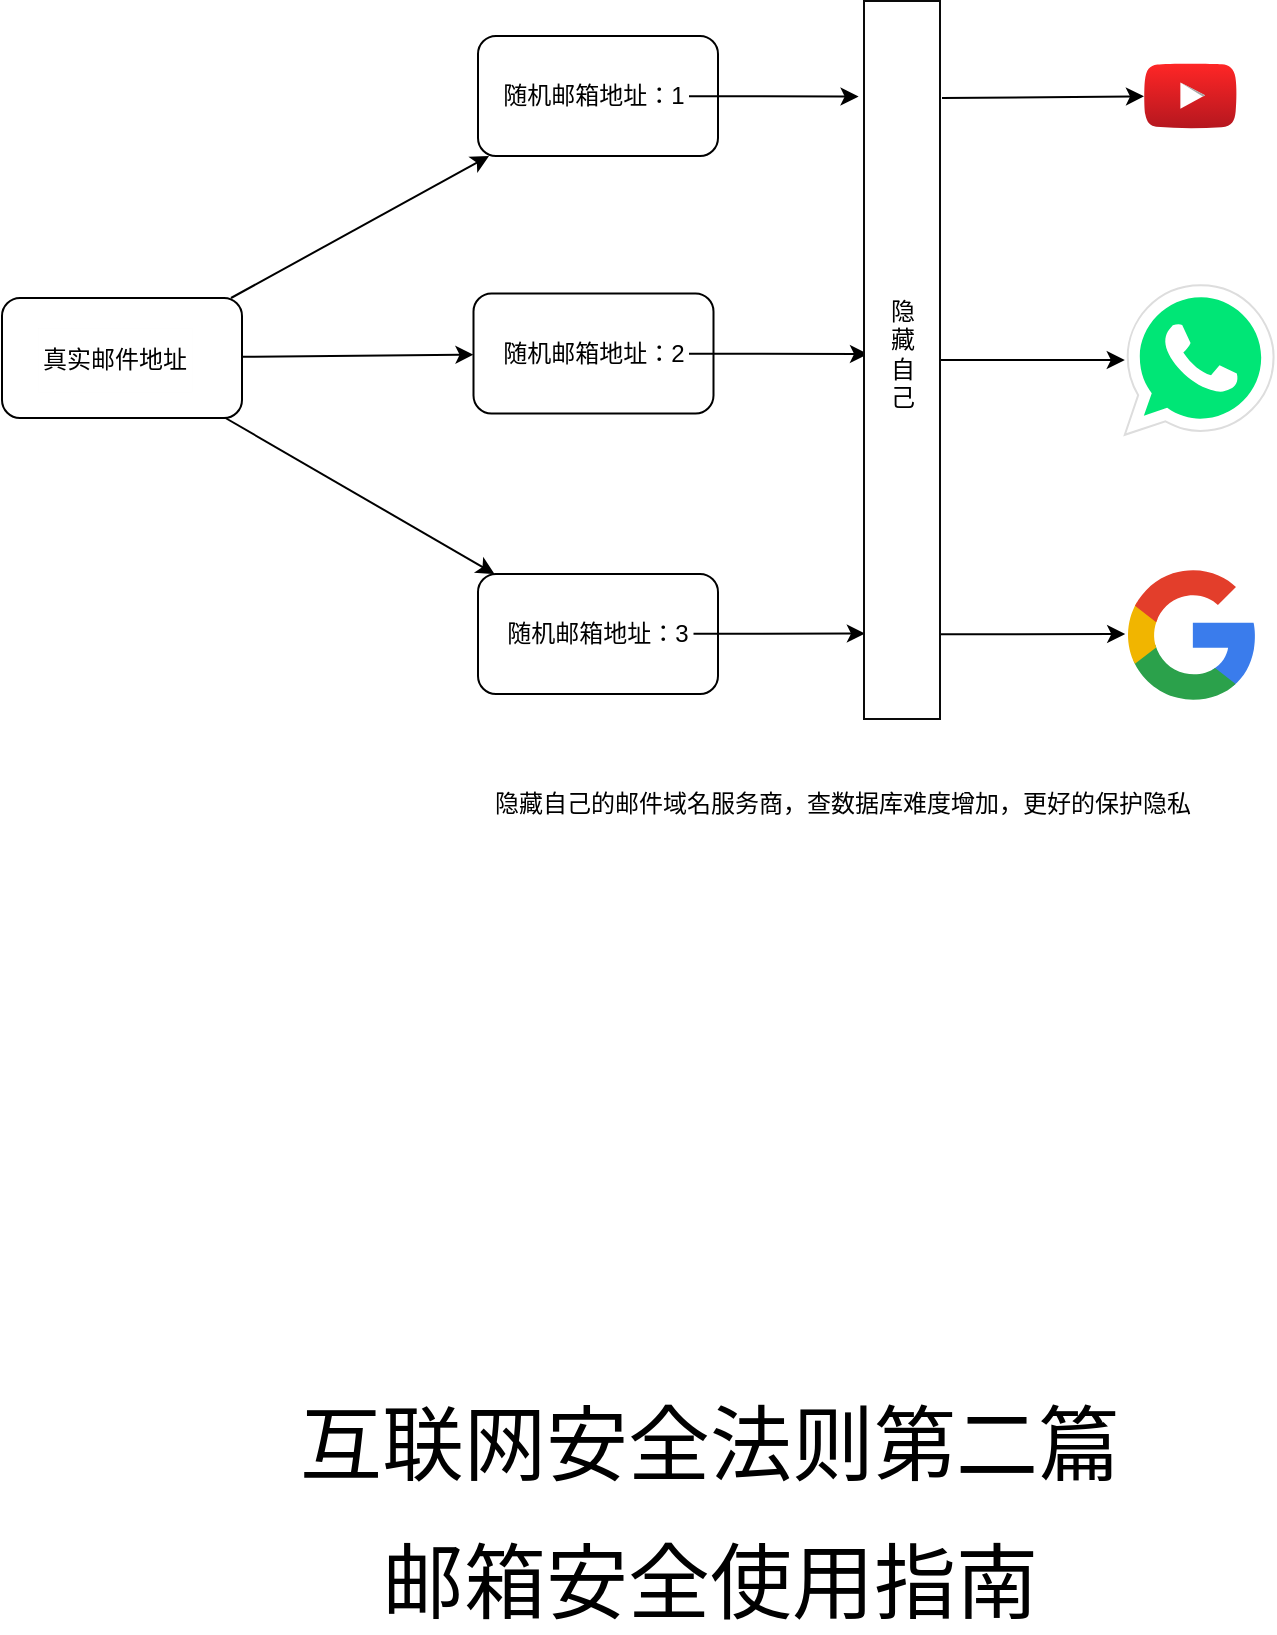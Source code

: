 <mxfile>
    <diagram id="4IgImWF9UjbIaR0xkNWd" name="邮箱">
        <mxGraphModel dx="641" dy="432" grid="0" gridSize="10" guides="1" tooltips="1" connect="1" arrows="1" fold="1" page="0" pageScale="1" pageWidth="1169" pageHeight="827" background="#ffffff" math="0" shadow="0">
            <root>
                <mxCell id="0"/>
                <mxCell id="1" parent="0"/>
                <mxCell id="4" value="" style="edgeStyle=none;html=1;strokeColor=#000000;rounded=1;" parent="1" source="2" target="3" edge="1">
                    <mxGeometry relative="1" as="geometry"/>
                </mxCell>
                <mxCell id="7" value="" style="edgeStyle=none;html=1;fontColor=#000000;strokeColor=#000000;" edge="1" parent="1" source="2" target="6">
                    <mxGeometry relative="1" as="geometry"/>
                </mxCell>
                <mxCell id="10" value="" style="edgeStyle=none;html=1;strokeColor=#000000;fontColor=#000000;" edge="1" parent="1" source="2" target="9">
                    <mxGeometry relative="1" as="geometry"/>
                </mxCell>
                <mxCell id="2" value="" style="rounded=1;whiteSpace=wrap;html=1;fillColor=#FFFFFF;gradientColor=none;strokeColor=#000000;" parent="1" vertex="1">
                    <mxGeometry x="167" y="220" width="120" height="60" as="geometry"/>
                </mxCell>
                <mxCell id="3" value="" style="rounded=1;whiteSpace=wrap;html=1;fillColor=#FFFFFF;gradientColor=none;strokeColor=#000000;" parent="1" vertex="1">
                    <mxGeometry x="405" y="89" width="120" height="60" as="geometry"/>
                </mxCell>
                <mxCell id="5" value="&lt;font color=&quot;#000000&quot;&gt;真实邮件地址&lt;/font&gt;" style="text;html=1;align=center;verticalAlign=middle;whiteSpace=wrap;rounded=0;glass=0;shadow=0;strokeColor=#F0F0F0;strokeWidth=0;" vertex="1" parent="1">
                    <mxGeometry x="185" y="235" width="77" height="32" as="geometry"/>
                </mxCell>
                <mxCell id="6" value="" style="rounded=1;whiteSpace=wrap;html=1;fillColor=#FFFFFF;gradientColor=none;strokeColor=#000000;" vertex="1" parent="1">
                    <mxGeometry x="402.75" y="217.75" width="120" height="60" as="geometry"/>
                </mxCell>
                <mxCell id="9" value="" style="rounded=1;whiteSpace=wrap;html=1;fillColor=#FFFFFF;gradientColor=none;strokeColor=#000000;" vertex="1" parent="1">
                    <mxGeometry x="405" y="358" width="120" height="60" as="geometry"/>
                </mxCell>
                <mxCell id="18" value="" style="edgeStyle=none;html=1;strokeColor=#000000;fontColor=#000000;entryX=-0.071;entryY=0.133;entryDx=0;entryDy=0;entryPerimeter=0;" edge="1" parent="1" source="11" target="14">
                    <mxGeometry relative="1" as="geometry">
                        <mxPoint x="602" y="237" as="targetPoint"/>
                    </mxGeometry>
                </mxCell>
                <mxCell id="11" value="随机邮箱地址：1" style="text;html=1;strokeColor=none;fillColor=none;align=center;verticalAlign=middle;whiteSpace=wrap;rounded=0;shadow=0;glass=0;strokeWidth=0;fontColor=#000000;" vertex="1" parent="1">
                    <mxGeometry x="415" y="106.25" width="95.5" height="25.5" as="geometry"/>
                </mxCell>
                <mxCell id="21" value="" style="edgeStyle=none;html=1;strokeColor=#000000;fontColor=#000000;" edge="1" parent="1" source="12">
                    <mxGeometry relative="1" as="geometry">
                        <mxPoint x="600" y="248" as="targetPoint"/>
                    </mxGeometry>
                </mxCell>
                <mxCell id="12" value="随机邮箱地址：2" style="text;html=1;strokeColor=none;fillColor=none;align=center;verticalAlign=middle;whiteSpace=wrap;rounded=0;shadow=0;glass=0;strokeWidth=0;fontColor=#000000;" vertex="1" parent="1">
                    <mxGeometry x="415" y="235" width="95.5" height="25.5" as="geometry"/>
                </mxCell>
                <mxCell id="25" value="" style="edgeStyle=none;html=1;strokeColor=#000000;fontColor=#000000;entryX=0.012;entryY=0.881;entryDx=0;entryDy=0;entryPerimeter=0;" edge="1" parent="1" source="13" target="14">
                    <mxGeometry relative="1" as="geometry"/>
                </mxCell>
                <mxCell id="13" value="随机邮箱地址：3" style="text;html=1;strokeColor=none;fillColor=none;align=center;verticalAlign=middle;whiteSpace=wrap;rounded=0;shadow=0;glass=0;strokeWidth=0;fontColor=#000000;" vertex="1" parent="1">
                    <mxGeometry x="417.25" y="375.25" width="95.5" height="25.5" as="geometry"/>
                </mxCell>
                <mxCell id="20" style="edgeStyle=none;html=1;strokeColor=#000000;fontColor=#000000;" edge="1" parent="1" target="15">
                    <mxGeometry relative="1" as="geometry">
                        <mxPoint x="637" y="120" as="sourcePoint"/>
                    </mxGeometry>
                </mxCell>
                <mxCell id="23" value="" style="edgeStyle=none;html=1;strokeColor=#000000;fontColor=#000000;" edge="1" parent="1" source="14" target="16">
                    <mxGeometry relative="1" as="geometry"/>
                </mxCell>
                <mxCell id="26" style="edgeStyle=none;html=1;strokeColor=#000000;fontColor=#000000;exitX=1;exitY=0.882;exitDx=0;exitDy=0;exitPerimeter=0;" edge="1" parent="1" source="14" target="17">
                    <mxGeometry relative="1" as="geometry"/>
                </mxCell>
                <mxCell id="14" value="" style="rounded=0;whiteSpace=wrap;html=1;shadow=0;glass=0;strokeColor=#0a0a0a;strokeWidth=1;fontColor=#000000;fillColor=#FFFFFF;" vertex="1" parent="1">
                    <mxGeometry x="598" y="71.5" width="38" height="359" as="geometry"/>
                </mxCell>
                <mxCell id="15" value="" style="dashed=0;outlineConnect=0;html=1;align=center;labelPosition=center;verticalLabelPosition=bottom;verticalAlign=top;shape=mxgraph.weblogos.youtube_2;fillColor=#FF2626;gradientColor=#B5171F;rounded=0;shadow=0;glass=0;strokeColor=#0a0a0a;strokeWidth=1;fontColor=#000000;" vertex="1" parent="1">
                    <mxGeometry x="738" y="102.7" width="46.4" height="32.6" as="geometry"/>
                </mxCell>
                <mxCell id="16" value="" style="dashed=0;outlineConnect=0;html=1;align=center;labelPosition=center;verticalLabelPosition=bottom;verticalAlign=top;shape=mxgraph.weblogos.whatsapp;fillColor=#00E676;strokeColor=#dddddd;rounded=0;shadow=0;glass=0;strokeWidth=1;fontColor=#000000;" vertex="1" parent="1">
                    <mxGeometry x="728.4" y="213.6" width="74.4" height="74.8" as="geometry"/>
                </mxCell>
                <mxCell id="17" value="" style="dashed=0;outlineConnect=0;html=1;align=center;labelPosition=center;verticalLabelPosition=bottom;verticalAlign=top;shape=mxgraph.weblogos.google;rounded=0;shadow=0;glass=0;strokeColor=#0a0a0a;strokeWidth=1;fontColor=#000000;fillColor=#FFFFFF;" vertex="1" parent="1">
                    <mxGeometry x="728.6" y="353.3" width="65.2" height="69.4" as="geometry"/>
                </mxCell>
                <mxCell id="27" value="隐&lt;br&gt;藏&lt;br&gt;自&lt;br&gt;己" style="text;html=1;strokeColor=none;fillColor=none;align=center;verticalAlign=middle;whiteSpace=wrap;rounded=0;shadow=0;glass=0;strokeWidth=1;fontColor=#000000;" vertex="1" parent="1">
                    <mxGeometry x="601.5" y="186.25" width="31" height="123" as="geometry"/>
                </mxCell>
                <mxCell id="28" value="隐藏自己的邮件域名服务商，查数据库难度增加，更好的保护隐私" style="text;html=1;strokeColor=none;fillColor=none;align=center;verticalAlign=middle;whiteSpace=wrap;rounded=0;shadow=0;glass=0;strokeWidth=1;fontColor=#000000;" vertex="1" parent="1">
                    <mxGeometry x="395" y="454" width="385" height="37" as="geometry"/>
                </mxCell>
                <mxCell id="39" value="&lt;font style=&quot;font-size: 41px;&quot;&gt;互联网安全法则第二篇&lt;/font&gt;" style="text;html=1;strokeColor=none;fillColor=none;align=center;verticalAlign=middle;whiteSpace=wrap;rounded=0;shadow=0;glass=0;strokeWidth=1;fontSize=19;fontColor=#000000;" vertex="1" parent="1">
                    <mxGeometry x="287" y="776" width="468" height="35" as="geometry"/>
                </mxCell>
                <mxCell id="40" value="&lt;font style=&quot;font-size: 41px;&quot;&gt;邮箱安全使用指南&lt;/font&gt;" style="text;html=1;strokeColor=none;fillColor=none;align=center;verticalAlign=middle;whiteSpace=wrap;rounded=0;shadow=0;glass=0;strokeWidth=1;fontSize=41;fontColor=#000000;" vertex="1" parent="1">
                    <mxGeometry x="287" y="845" width="468" height="36" as="geometry"/>
                </mxCell>
            </root>
        </mxGraphModel>
    </diagram>
</mxfile>